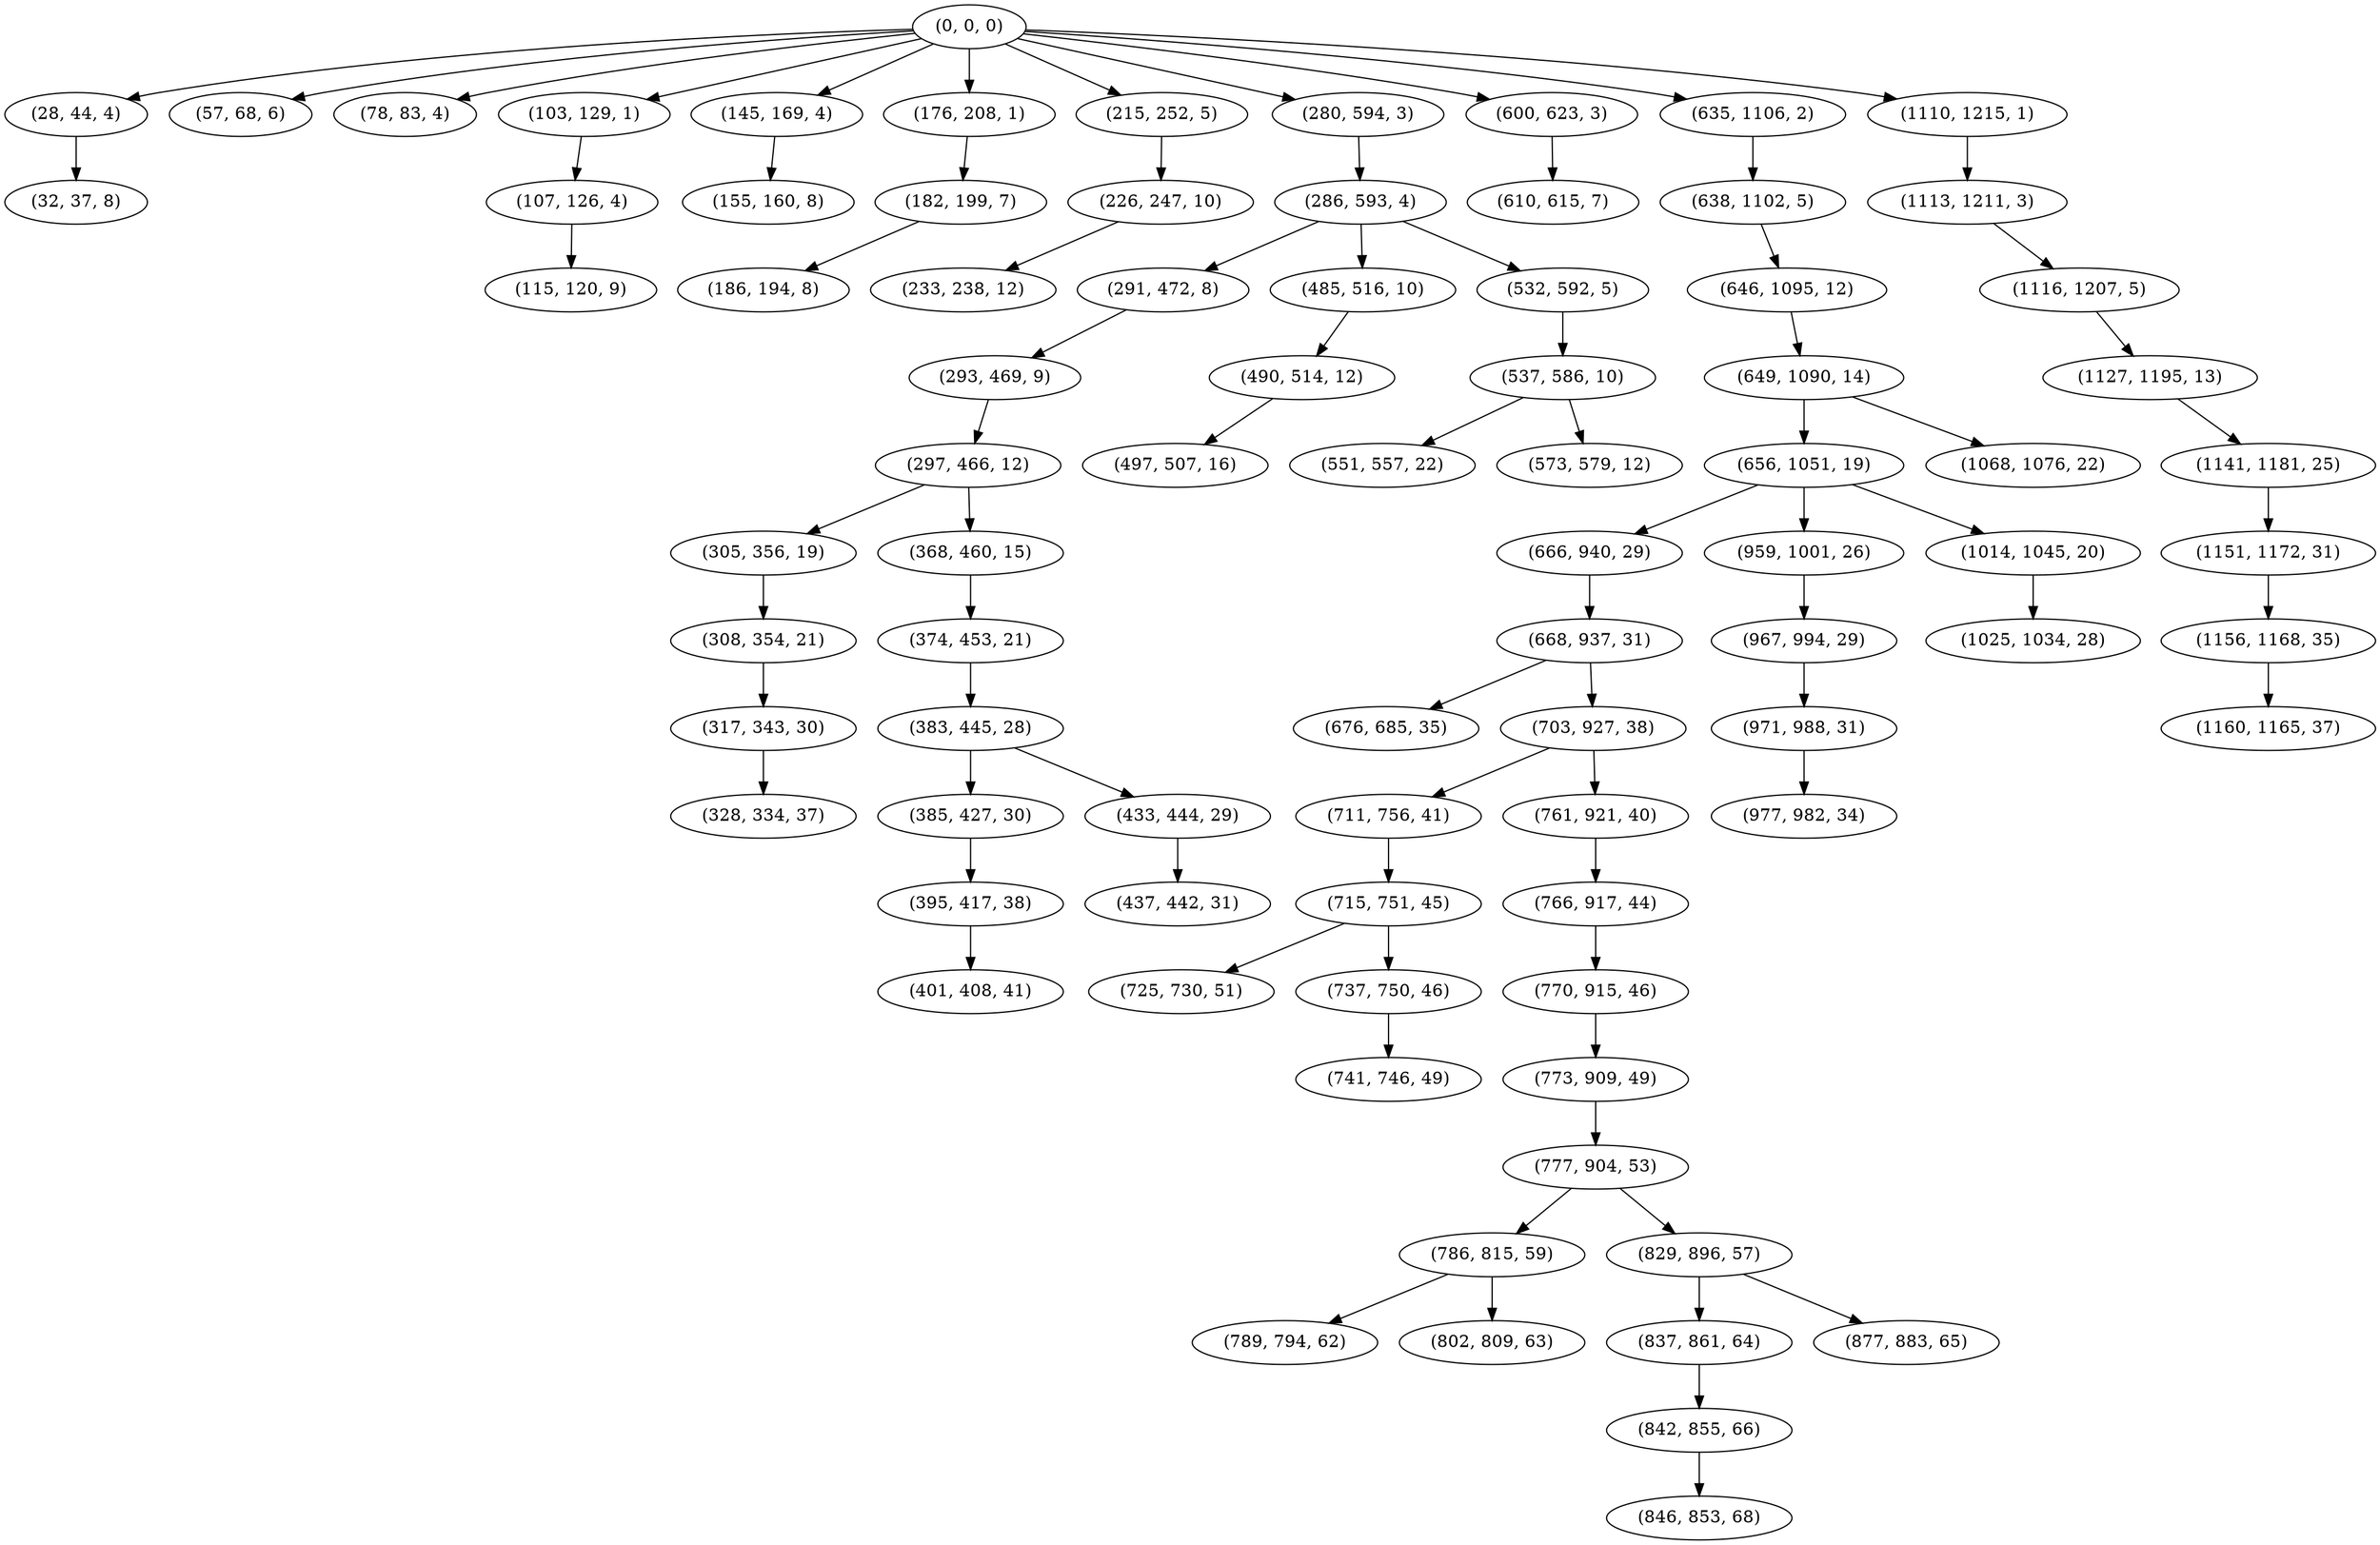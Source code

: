 digraph tree {
    "(0, 0, 0)";
    "(28, 44, 4)";
    "(32, 37, 8)";
    "(57, 68, 6)";
    "(78, 83, 4)";
    "(103, 129, 1)";
    "(107, 126, 4)";
    "(115, 120, 9)";
    "(145, 169, 4)";
    "(155, 160, 8)";
    "(176, 208, 1)";
    "(182, 199, 7)";
    "(186, 194, 8)";
    "(215, 252, 5)";
    "(226, 247, 10)";
    "(233, 238, 12)";
    "(280, 594, 3)";
    "(286, 593, 4)";
    "(291, 472, 8)";
    "(293, 469, 9)";
    "(297, 466, 12)";
    "(305, 356, 19)";
    "(308, 354, 21)";
    "(317, 343, 30)";
    "(328, 334, 37)";
    "(368, 460, 15)";
    "(374, 453, 21)";
    "(383, 445, 28)";
    "(385, 427, 30)";
    "(395, 417, 38)";
    "(401, 408, 41)";
    "(433, 444, 29)";
    "(437, 442, 31)";
    "(485, 516, 10)";
    "(490, 514, 12)";
    "(497, 507, 16)";
    "(532, 592, 5)";
    "(537, 586, 10)";
    "(551, 557, 22)";
    "(573, 579, 12)";
    "(600, 623, 3)";
    "(610, 615, 7)";
    "(635, 1106, 2)";
    "(638, 1102, 5)";
    "(646, 1095, 12)";
    "(649, 1090, 14)";
    "(656, 1051, 19)";
    "(666, 940, 29)";
    "(668, 937, 31)";
    "(676, 685, 35)";
    "(703, 927, 38)";
    "(711, 756, 41)";
    "(715, 751, 45)";
    "(725, 730, 51)";
    "(737, 750, 46)";
    "(741, 746, 49)";
    "(761, 921, 40)";
    "(766, 917, 44)";
    "(770, 915, 46)";
    "(773, 909, 49)";
    "(777, 904, 53)";
    "(786, 815, 59)";
    "(789, 794, 62)";
    "(802, 809, 63)";
    "(829, 896, 57)";
    "(837, 861, 64)";
    "(842, 855, 66)";
    "(846, 853, 68)";
    "(877, 883, 65)";
    "(959, 1001, 26)";
    "(967, 994, 29)";
    "(971, 988, 31)";
    "(977, 982, 34)";
    "(1014, 1045, 20)";
    "(1025, 1034, 28)";
    "(1068, 1076, 22)";
    "(1110, 1215, 1)";
    "(1113, 1211, 3)";
    "(1116, 1207, 5)";
    "(1127, 1195, 13)";
    "(1141, 1181, 25)";
    "(1151, 1172, 31)";
    "(1156, 1168, 35)";
    "(1160, 1165, 37)";
    "(0, 0, 0)" -> "(28, 44, 4)";
    "(0, 0, 0)" -> "(57, 68, 6)";
    "(0, 0, 0)" -> "(78, 83, 4)";
    "(0, 0, 0)" -> "(103, 129, 1)";
    "(0, 0, 0)" -> "(145, 169, 4)";
    "(0, 0, 0)" -> "(176, 208, 1)";
    "(0, 0, 0)" -> "(215, 252, 5)";
    "(0, 0, 0)" -> "(280, 594, 3)";
    "(0, 0, 0)" -> "(600, 623, 3)";
    "(0, 0, 0)" -> "(635, 1106, 2)";
    "(0, 0, 0)" -> "(1110, 1215, 1)";
    "(28, 44, 4)" -> "(32, 37, 8)";
    "(103, 129, 1)" -> "(107, 126, 4)";
    "(107, 126, 4)" -> "(115, 120, 9)";
    "(145, 169, 4)" -> "(155, 160, 8)";
    "(176, 208, 1)" -> "(182, 199, 7)";
    "(182, 199, 7)" -> "(186, 194, 8)";
    "(215, 252, 5)" -> "(226, 247, 10)";
    "(226, 247, 10)" -> "(233, 238, 12)";
    "(280, 594, 3)" -> "(286, 593, 4)";
    "(286, 593, 4)" -> "(291, 472, 8)";
    "(286, 593, 4)" -> "(485, 516, 10)";
    "(286, 593, 4)" -> "(532, 592, 5)";
    "(291, 472, 8)" -> "(293, 469, 9)";
    "(293, 469, 9)" -> "(297, 466, 12)";
    "(297, 466, 12)" -> "(305, 356, 19)";
    "(297, 466, 12)" -> "(368, 460, 15)";
    "(305, 356, 19)" -> "(308, 354, 21)";
    "(308, 354, 21)" -> "(317, 343, 30)";
    "(317, 343, 30)" -> "(328, 334, 37)";
    "(368, 460, 15)" -> "(374, 453, 21)";
    "(374, 453, 21)" -> "(383, 445, 28)";
    "(383, 445, 28)" -> "(385, 427, 30)";
    "(383, 445, 28)" -> "(433, 444, 29)";
    "(385, 427, 30)" -> "(395, 417, 38)";
    "(395, 417, 38)" -> "(401, 408, 41)";
    "(433, 444, 29)" -> "(437, 442, 31)";
    "(485, 516, 10)" -> "(490, 514, 12)";
    "(490, 514, 12)" -> "(497, 507, 16)";
    "(532, 592, 5)" -> "(537, 586, 10)";
    "(537, 586, 10)" -> "(551, 557, 22)";
    "(537, 586, 10)" -> "(573, 579, 12)";
    "(600, 623, 3)" -> "(610, 615, 7)";
    "(635, 1106, 2)" -> "(638, 1102, 5)";
    "(638, 1102, 5)" -> "(646, 1095, 12)";
    "(646, 1095, 12)" -> "(649, 1090, 14)";
    "(649, 1090, 14)" -> "(656, 1051, 19)";
    "(649, 1090, 14)" -> "(1068, 1076, 22)";
    "(656, 1051, 19)" -> "(666, 940, 29)";
    "(656, 1051, 19)" -> "(959, 1001, 26)";
    "(656, 1051, 19)" -> "(1014, 1045, 20)";
    "(666, 940, 29)" -> "(668, 937, 31)";
    "(668, 937, 31)" -> "(676, 685, 35)";
    "(668, 937, 31)" -> "(703, 927, 38)";
    "(703, 927, 38)" -> "(711, 756, 41)";
    "(703, 927, 38)" -> "(761, 921, 40)";
    "(711, 756, 41)" -> "(715, 751, 45)";
    "(715, 751, 45)" -> "(725, 730, 51)";
    "(715, 751, 45)" -> "(737, 750, 46)";
    "(737, 750, 46)" -> "(741, 746, 49)";
    "(761, 921, 40)" -> "(766, 917, 44)";
    "(766, 917, 44)" -> "(770, 915, 46)";
    "(770, 915, 46)" -> "(773, 909, 49)";
    "(773, 909, 49)" -> "(777, 904, 53)";
    "(777, 904, 53)" -> "(786, 815, 59)";
    "(777, 904, 53)" -> "(829, 896, 57)";
    "(786, 815, 59)" -> "(789, 794, 62)";
    "(786, 815, 59)" -> "(802, 809, 63)";
    "(829, 896, 57)" -> "(837, 861, 64)";
    "(829, 896, 57)" -> "(877, 883, 65)";
    "(837, 861, 64)" -> "(842, 855, 66)";
    "(842, 855, 66)" -> "(846, 853, 68)";
    "(959, 1001, 26)" -> "(967, 994, 29)";
    "(967, 994, 29)" -> "(971, 988, 31)";
    "(971, 988, 31)" -> "(977, 982, 34)";
    "(1014, 1045, 20)" -> "(1025, 1034, 28)";
    "(1110, 1215, 1)" -> "(1113, 1211, 3)";
    "(1113, 1211, 3)" -> "(1116, 1207, 5)";
    "(1116, 1207, 5)" -> "(1127, 1195, 13)";
    "(1127, 1195, 13)" -> "(1141, 1181, 25)";
    "(1141, 1181, 25)" -> "(1151, 1172, 31)";
    "(1151, 1172, 31)" -> "(1156, 1168, 35)";
    "(1156, 1168, 35)" -> "(1160, 1165, 37)";
}
